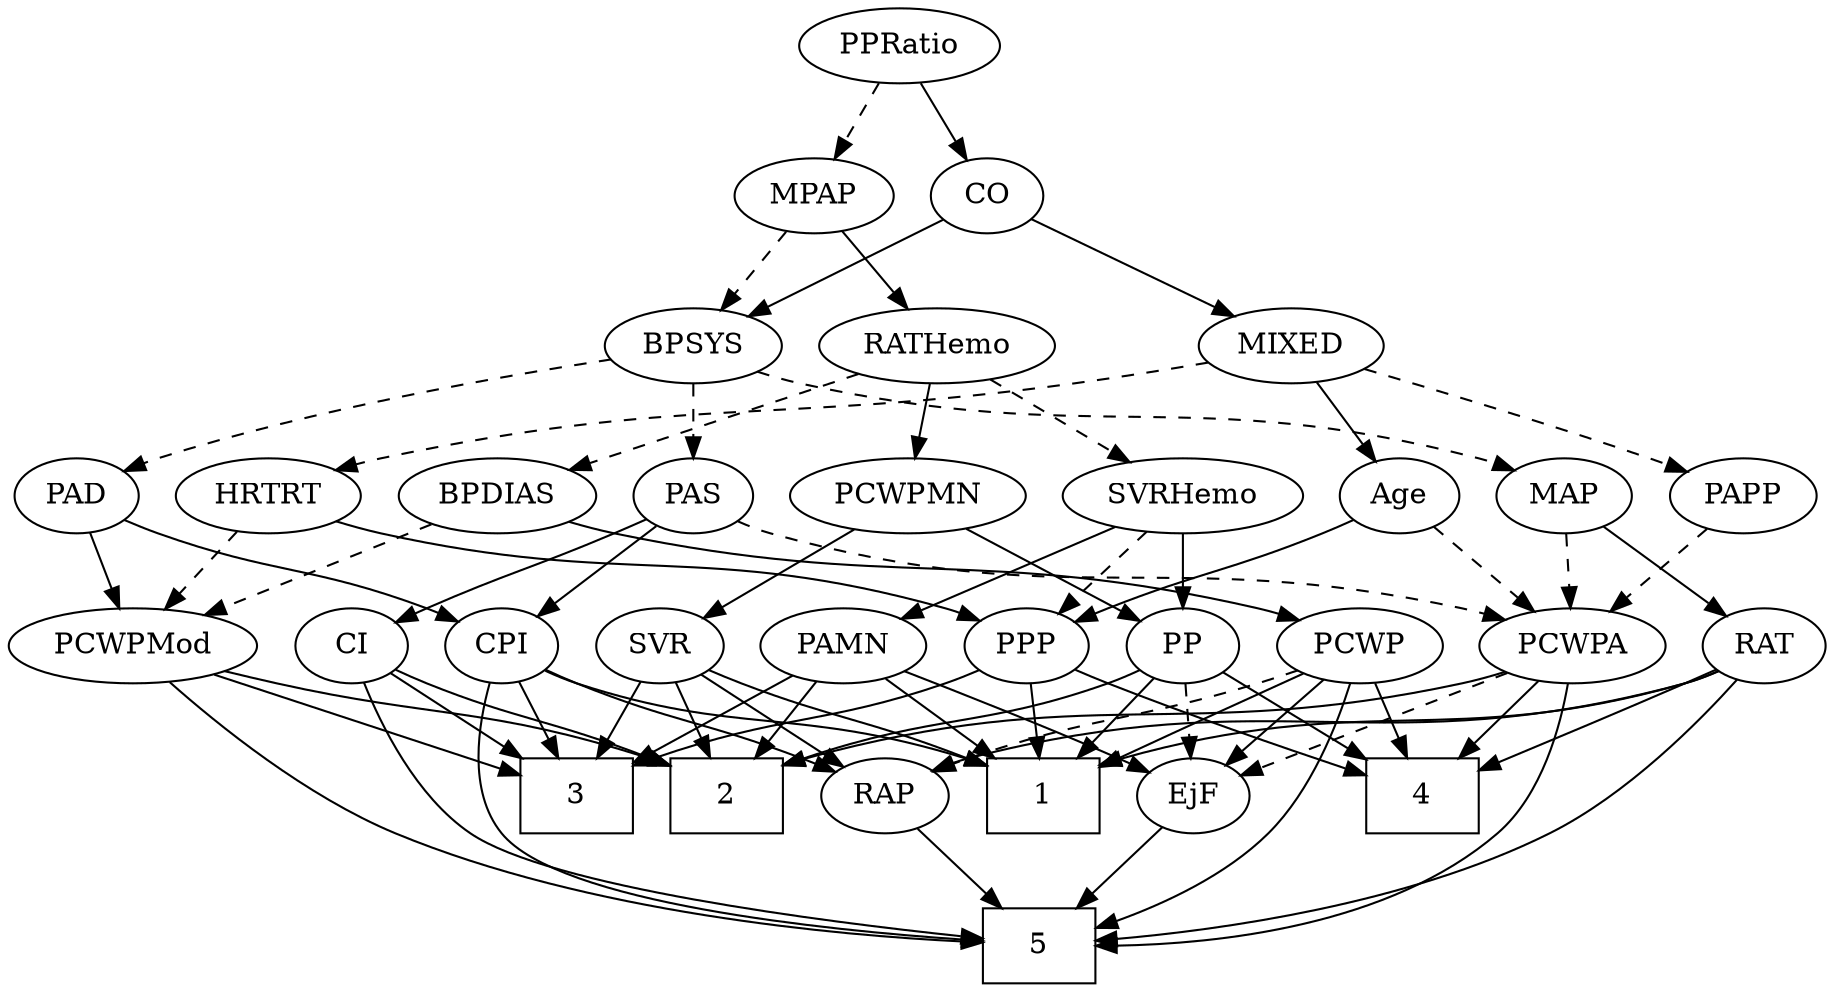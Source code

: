 strict digraph {
	graph [bb="0,0,818.29,468"];
	node [label="\N"];
	1	[height=0.5,
		pos="464,90",
		shape=box,
		width=0.75];
	2	[height=0.5,
		pos="318,90",
		shape=box,
		width=0.75];
	3	[height=0.5,
		pos="246,90",
		shape=box,
		width=0.75];
	4	[height=0.5,
		pos="646,90",
		shape=box,
		width=0.75];
	5	[height=0.5,
		pos="463,18",
		shape=box,
		width=0.75];
	Age	[height=0.5,
		pos="624,234",
		width=0.75];
	PCWPA	[height=0.5,
		pos="704,162",
		width=1.1555];
	Age -> PCWPA	[pos="e,686.27,178.51 639.8,219.17 650.89,209.47 665.95,196.29 678.69,185.14",
		style=dashed];
	PPP	[height=0.5,
		pos="457,162",
		width=0.75];
	Age -> PPP	[pos="e,478.19,173.35 602.8,222.65 597.97,220.39 592.83,218.05 588,216 546.44,198.35 534.55,197.65 493,180 491.18,179.23 489.33,178.42 \
487.46,177.59",
		style=solid];
	EjF	[height=0.5,
		pos="536,90",
		width=0.75];
	EjF -> 5	[pos="e,480.84,36.113 521.22,74.834 511.74,65.746 499.19,53.71 488.17,43.141",
		style=solid];
	RAP	[height=0.5,
		pos="391,90",
		width=0.77632];
	RAP -> 5	[pos="e,445.3,36.204 405.91,74.496 415.13,65.538 427.19,53.813 437.85,43.45",
		style=solid];
	MIXED	[height=0.5,
		pos="576,306",
		width=1.1193];
	MIXED -> Age	[pos="e,613.03,250.99 587.37,288.41 593.31,279.74 600.7,268.97 607.28,259.38",
		style=solid];
	PAPP	[height=0.5,
		pos="780,234",
		width=0.88464];
	MIXED -> PAPP	[pos="e,755.6,245.78 608.65,295.39 641.96,285.36 695,268.79 740,252 742.06,251.23 744.18,250.41 746.31,249.57",
		style=dashed];
	HRTRT	[height=0.5,
		pos="129,234",
		width=1.1013];
	MIXED -> HRTRT	[pos="e,158.23,246.29 539.68,298.15 521.5,294.85 499.12,290.97 479,288 345.7,268.36 309.29,282.26 178,252 174.65,251.23 171.21,250.31 \
167.78,249.3",
		style=dashed];
	MPAP	[height=0.5,
		pos="368,378",
		width=0.97491];
	BPSYS	[height=0.5,
		pos="316,306",
		width=1.0471];
	MPAP -> BPSYS	[pos="e,327.99,323.15 355.93,360.76 349.44,352.02 341.29,341.05 334.05,331.31",
		style=dashed];
	RATHemo	[height=0.5,
		pos="421,306",
		width=1.3721];
	MPAP -> RATHemo	[pos="e,408.4,323.63 380.29,360.76 386.82,352.14 394.98,341.36 402.27,331.73",
		style=solid];
	PAD	[height=0.5,
		pos="42.995,234",
		width=0.79437];
	BPSYS -> PAD	[pos="e,64.599,245.84 280.58,299.44 233.85,291.56 149.42,275.45 79.995,252 78.087,251.36 76.144,250.64 74.2,249.89",
		style=dashed];
	PAS	[height=0.5,
		pos="316,234",
		width=0.75];
	BPSYS -> PAS	[pos="e,316,252.1 316,287.7 316,279.98 316,270.71 316,262.11",
		style=dashed];
	MAP	[height=0.5,
		pos="700,234",
		width=0.84854];
	BPSYS -> MAP	[pos="e,677.12,246.02 344.01,293.7 350.19,291.54 356.75,289.49 363,288 492.34,257.19 531.54,286.34 660,252 662.48,251.33 665.02,250.55 \
667.54,249.68",
		style=dashed];
	CPI	[height=0.5,
		pos="221,162",
		width=0.75];
	PAD -> CPI	[pos="e,199.85,173.46 65.143,222.39 69.998,220.18 75.138,217.94 79.995,216 125.8,197.68 139.29,198.56 185,180 186.82,179.26 188.69,178.47 \
190.56,177.66",
		style=solid];
	PCWPMod	[height=0.5,
		pos="51.995,162",
		width=1.4443];
	PAD -> PCWPMod	[pos="e,49.796,180.1 45.22,215.7 46.212,207.98 47.404,198.71 48.51,190.11",
		style=solid];
	CO	[height=0.5,
		pos="448,378",
		width=0.75];
	CO -> MIXED	[pos="e,551.43,320.43 468.28,365.91 488.19,355.02 518.92,338.21 542.47,325.33",
		style=solid];
	CO -> BPSYS	[pos="e,340.51,320 427.37,366.06 406.54,355.02 374.02,337.77 349.48,324.76",
		style=solid];
	PAS -> CPI	[pos="e,238.63,175.99 298.57,220.16 284.07,209.47 263.2,194.1 246.77,181.99",
		style=solid];
	PAS -> PCWPA	[pos="e,673.53,174.27 336.49,221.93 341.45,219.65 346.81,217.49 352,216 481.48,178.75 521.52,209.45 653,180 656.58,179.2 660.26,178.24 \
663.93,177.2",
		style=dashed];
	CI	[height=0.5,
		pos="149,162",
		width=0.75];
	PAS -> CI	[pos="e,170.19,173.35 294.8,222.65 289.97,220.39 284.83,218.05 280,216 238.44,198.35 226.55,197.65 185,180 183.18,179.23 181.33,178.42 \
179.46,177.59",
		style=solid];
	PAMN	[height=0.5,
		pos="376,162",
		width=1.011];
	PAMN -> 1	[pos="e,442.57,108.04 394.66,146.15 406.27,136.92 421.46,124.83 434.66,114.33",
		style=solid];
	PAMN -> 2	[pos="e,332.32,108.29 362.83,145.12 355.73,136.54 346.8,125.77 338.78,116.09",
		style=solid];
	PAMN -> 3	[pos="e,273.29,105.7 352.15,148.16 332.57,137.62 304.51,122.51 282.16,110.48",
		style=solid];
	PAMN -> EjF	[pos="e,514.74,101.2 403.21,149.71 428.42,139.17 466.9,122.88 500,108 501.79,107.19 503.63,106.35 505.49,105.5",
		style=solid];
	PCWPMN	[height=0.5,
		pos="411,234",
		width=1.3902];
	RATHemo -> PCWPMN	[pos="e,413.44,252.1 418.52,287.7 417.42,279.98 416.1,270.71 414.87,262.11",
		style=solid];
	SVRHemo	[height=0.5,
		pos="529,234",
		width=1.3902];
	RATHemo -> SVRHemo	[pos="e,505.86,249.99 444.16,289.98 459.68,279.93 480.31,266.56 497.33,255.52",
		style=dashed];
	BPDIAS	[height=0.5,
		pos="229,234",
		width=1.1735];
	RATHemo -> BPDIAS	[pos="e,260,246.3 387.11,292.65 354.24,280.66 304.36,262.47 269.43,249.74",
		style=dashed];
	CPI -> 1	[pos="e,436.75,104.67 241.59,150.26 246.55,147.97 251.89,145.72 257,144 327.59,120.26 352.35,131.71 426.9,107.92",
		style=solid];
	CPI -> 3	[pos="e,239.76,108.45 226.92,144.41 229.73,136.54 233.16,126.93 236.34,118.04",
		style=solid];
	CPI -> 5	[pos="e,435.59,20.528 212.46,144.57 203.63,125.05 193.31,92.544 210,72 236.73,39.085 361.86,25.884 425.55,21.228",
		style=solid];
	CPI -> RAP	[pos="e,369.2,101.34 242.18,150.63 247.01,148.36 252.15,146.04 257,144 299.38,126.17 311.52,125.61 354,108 355.86,107.23 357.76,106.42 \
359.68,105.59",
		style=solid];
	RAT	[height=0.5,
		pos="791,162",
		width=0.75827];
	RAT -> 1	[pos="e,491.18,104.87 770.48,150.01 765.52,147.73 760.16,145.55 755,144 648.45,112.12 611.73,139.18 501.05,107.77",
		style=solid];
	RAT -> 4	[pos="e,673.17,104.12 769.6,150.67 746.7,139.61 709.95,121.88 682.47,108.61",
		style=solid];
	RAT -> 5	[pos="e,490.2,19.89 780.23,145.06 765.64,124.79 737.64,90.221 705,72 639.22,35.286 550.17,24.001 500.48,20.534",
		style=solid];
	RAT -> RAP	[pos="e,412.08,102.09 770.51,149.9 765.55,147.62 760.18,145.47 755,144 614.29,104.24 568.9,147.02 428,108 425.84,107.4 423.65,106.69 421.46,\
105.91",
		style=solid];
	SVR	[height=0.5,
		pos="294,162",
		width=0.77632];
	SVR -> 1	[pos="e,436.98,104.06 315.79,150.66 320.76,148.39 326.03,146.06 331,144 370.74,127.52 383.92,125.98 427.52,108.02",
		style=solid];
	SVR -> 2	[pos="e,312.07,108.28 299.81,144.05 302.51,136.18 305.78,126.62 308.81,117.79",
		style=solid];
	SVR -> 3	[pos="e,257.85,108.29 283.1,145.12 277.34,136.72 270.13,126.2 263.6,116.67",
		style=solid];
	SVR -> RAP	[pos="e,373.16,103.87 312.24,147.83 327.1,137.11 348.27,121.83 364.92,109.82",
		style=solid];
	PCWPMod -> 2	[pos="e,290.75,104.67 90.624,149.85 98.028,147.82 105.74,145.78 113,144 184.52,126.43 207.37,132.04 281.01,107.93",
		style=solid];
	PCWPMod -> 3	[pos="e,218.81,100.81 86.679,148.49 121.25,136.01 174.13,116.93 209.36,104.22",
		style=solid];
	PCWPMod -> 5	[pos="e,435.81,19.466 67.497,144.57 87.829,124.11 125.58,89.678 165,72 252.79,32.628 367.44,22.464 425.62,19.868",
		style=solid];
	PCWPA -> 2	[pos="e,345.16,104.93 673.53,149.73 666.84,147.57 659.73,145.51 653,144 525.58,115.4 484.61,143.61 355.05,107.75",
		style=solid];
	PCWPA -> 4	[pos="e,660.18,108.12 690.54,144.76 683.43,136.18 674.55,125.46 666.59,115.86",
		style=solid];
	PCWPA -> 5	[pos="e,490.17,22.061 704.71,143.72 704.54,123.68 701.06,90.974 682,72 656.66,46.79 555.92,30.567 500.33,23.345",
		style=solid];
	PCWPA -> EjF	[pos="e,558.33,100.31 675.12,148.97 645.23,136.52 598.69,117.12 567.78,104.24",
		style=dashed];
	PCWPMN -> SVR	[pos="e,313.74,174.81 386.18,218.15 367.54,207 341.96,191.7 322.48,180.04",
		style=solid];
	PP	[height=0.5,
		pos="529,162",
		width=0.75];
	PCWPMN -> PP	[pos="e,509.36,174.65 435.73,218.33 454.63,207.11 480.72,191.64 500.49,179.91",
		style=solid];
	SVRHemo -> PAMN	[pos="e,401.72,174.77 499.13,219.34 473.88,207.79 437.67,191.22 411.05,179.04",
		style=solid];
	SVRHemo -> PP	[pos="e,529,180.1 529,215.7 529,207.98 529,198.71 529,190.11",
		style=solid];
	SVRHemo -> PPP	[pos="e,471.65,177.25 512.3,216.76 502.4,207.14 489.74,194.84 479.04,184.43",
		style=dashed];
	BPDIAS -> PCWPMod	[pos="e,84.878,176 198.97,221.13 170.28,209.78 126.74,192.56 94.495,179.81",
		style=dashed];
	PCWP	[height=0.5,
		pos="609,162",
		width=0.97491];
	BPDIAS -> PCWP	[pos="e,582.81,174.31 260.01,221.59 266.54,219.49 273.44,217.49 280,216 404.49,187.68 441.2,211.24 565,180 567.66,179.33 570.38,178.54 \
573.09,177.68",
		style=solid];
	MAP -> RAT	[pos="e,773.98,176.09 717.97,219.17 731.7,208.61 750.77,193.94 765.98,182.24",
		style=solid];
	MAP -> PCWPA	[pos="e,703.02,180.1 700.98,215.7 701.42,207.98 701.95,198.71 702.45,190.11",
		style=dashed];
	PP -> 1	[pos="e,479.82,108.04 515.21,146.15 506.95,137.26 496.26,125.74 486.77,115.53",
		style=solid];
	PP -> 2	[pos="e,345.29,104.54 507.96,150.26 503.11,148.01 497.93,145.79 493,144 435.92,123.34 415.95,129.06 355.01,108",
		style=solid];
	PP -> 4	[pos="e,618.89,107.22 548.58,149.28 565.35,139.25 589.94,124.54 610.21,112.41",
		style=solid];
	PP -> EjF	[pos="e,534.28,108.1 530.73,143.7 531.5,135.98 532.42,126.71 533.28,118.11",
		style=dashed];
	PPP -> 1	[pos="e,462.28,108.1 458.73,143.7 459.5,135.98 460.42,126.71 461.28,118.11",
		style=solid];
	PPP -> 3	[pos="e,273.29,104.54 435.96,150.26 431.11,148.01 425.93,145.79 421,144 363.92,123.34 343.95,129.06 283.01,108",
		style=solid];
	PPP -> 4	[pos="e,618.86,99.422 478.15,150.55 482.98,148.29 488.13,145.98 493,144 532.1,128.05 578,112.56 609.26,102.5",
		style=solid];
	PPRatio	[height=0.5,
		pos="408,450",
		width=1.1013];
	PPRatio -> MPAP	[pos="e,377.41,395.47 398.52,432.41 393.73,424.04 387.83,413.71 382.49,404.37",
		style=dashed];
	PPRatio -> CO	[pos="e,438.86,394.99 417.47,432.41 422.33,423.92 428.33,413.41 433.73,403.96",
		style=solid];
	PCWP -> 1	[pos="e,491.18,104.13 584.4,149.13 561.37,138.01 526.67,121.26 500.43,108.59",
		style=solid];
	PCWP -> 4	[pos="e,636.77,108.45 617.76,144.41 622.01,136.37 627.22,126.51 632,117.47",
		style=solid];
	PCWP -> 5	[pos="e,490.06,26.159 605.72,143.93 601.19,124.39 591.28,92.452 572,72 552.42,51.238 522.99,37.599 499.64,29.363",
		style=solid];
	PCWP -> EjF	[pos="e,550.81,105.21 593.16,145.81 582.93,136.01 569.49,123.12 558.21,112.3",
		style=solid];
	PCWP -> RAP	[pos="e,412.65,101.71 582.17,150.09 576.54,147.95 570.61,145.81 565,144 505.09,124.63 487.27,129.22 428,108 426.1,107.32 424.17,106.58 \
422.23,105.81",
		style=dashed];
	CI -> 2	[pos="e,290.98,104.06 170.18,150.63 175.01,148.36 180.15,146.04 185,144 224.65,127.32 237.91,125.95 281.52,108.01",
		style=solid];
	CI -> 3	[pos="e,222.1,108.24 166.79,148.16 179.89,138.7 198.08,125.58 213.72,114.29",
		style=solid];
	CI -> 5	[pos="e,435.93,21.517 153.57,143.98 159.98,123.55 173.67,89.829 198,72 233.84,45.728 361.77,29.314 425.85,22.556",
		style=solid];
	PAPP -> PCWPA	[pos="e,720.88,178.55 763.88,218.15 753.61,208.7 740.11,196.26 728.53,185.6",
		style=dashed];
	HRTRT -> PCWPMod	[pos="e,69.57,178.98 111.91,217.46 101.68,208.17 88.506,196.19 77.114,185.83",
		style=dashed];
	HRTRT -> PPP	[pos="e,436.47,173.96 158.27,221.85 164.7,219.68 171.52,217.59 178,216 284.03,189.99 316.51,211.65 421,180 422.93,179.41 424.89,178.74 \
426.85,178.01",
		style=solid];
}
